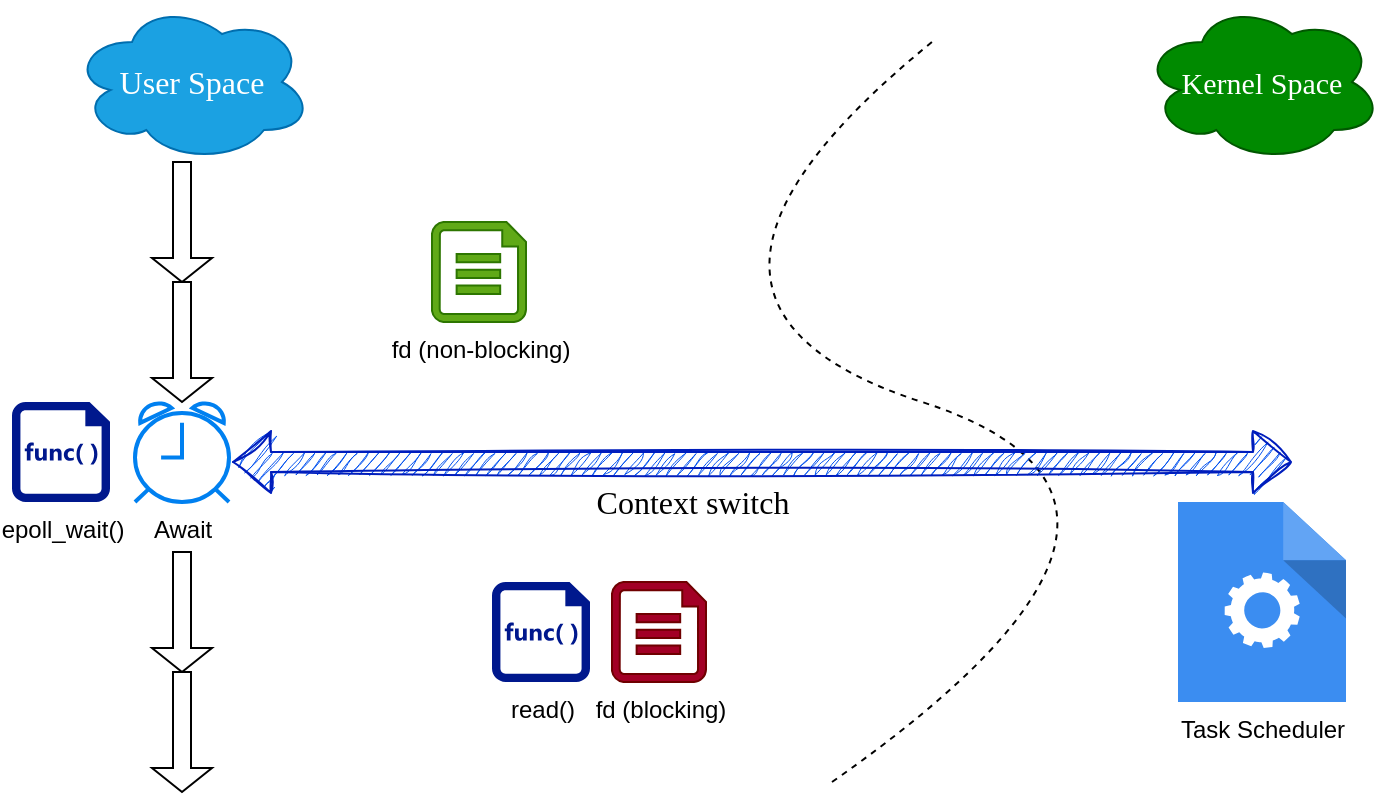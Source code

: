 <mxfile version="22.0.1" type="github">
  <diagram name="Страница — 1" id="2akmCmswBYaH-hYkbJDB">
    <mxGraphModel dx="1242" dy="827" grid="1" gridSize="10" guides="1" tooltips="1" connect="1" arrows="1" fold="1" page="1" pageScale="1" pageWidth="827" pageHeight="1169" math="0" shadow="0">
      <root>
        <mxCell id="0" />
        <mxCell id="1" parent="0" />
        <mxCell id="5zw2GnavkDldZlJO5iQt-5" value="epoll_wait()" style="sketch=0;aspect=fixed;pointerEvents=1;shadow=0;dashed=0;html=1;strokeColor=none;labelPosition=center;verticalLabelPosition=bottom;verticalAlign=top;align=center;fillColor=#00188D;shape=mxgraph.mscae.enterprise.code_file" vertex="1" parent="1">
          <mxGeometry x="60" y="330" width="49" height="50" as="geometry" />
        </mxCell>
        <mxCell id="5zw2GnavkDldZlJO5iQt-6" value="fd (blocking)" style="aspect=fixed;pointerEvents=1;shadow=0;dashed=0;html=1;strokeColor=#6F0000;labelPosition=center;verticalLabelPosition=bottom;verticalAlign=top;align=center;fillColor=#a20025;shape=mxgraph.azure.file;fontColor=#000000;" vertex="1" parent="1">
          <mxGeometry x="360" y="420" width="47" height="50" as="geometry" />
        </mxCell>
        <mxCell id="5zw2GnavkDldZlJO5iQt-7" value="fd (non-blocking)" style="aspect=fixed;pointerEvents=1;shadow=0;dashed=0;html=1;strokeColor=#2D7600;labelPosition=center;verticalLabelPosition=bottom;verticalAlign=top;align=center;fillColor=#60a917;shape=mxgraph.azure.file;fontColor=#000000;" vertex="1" parent="1">
          <mxGeometry x="270" y="240" width="47" height="50" as="geometry" />
        </mxCell>
        <mxCell id="5zw2GnavkDldZlJO5iQt-8" value="read()" style="sketch=0;aspect=fixed;pointerEvents=1;shadow=0;dashed=0;html=1;strokeColor=none;labelPosition=center;verticalLabelPosition=bottom;verticalAlign=top;align=center;fillColor=#00188D;shape=mxgraph.mscae.enterprise.code_file" vertex="1" parent="1">
          <mxGeometry x="300" y="420" width="49" height="50" as="geometry" />
        </mxCell>
        <mxCell id="5zw2GnavkDldZlJO5iQt-12" value="" style="curved=1;endArrow=none;html=1;rounded=0;dashed=1;endFill=0;" edge="1" parent="1">
          <mxGeometry width="50" height="50" relative="1" as="geometry">
            <mxPoint x="470" y="520" as="sourcePoint" />
            <mxPoint x="520" y="150" as="targetPoint" />
            <Array as="points">
              <mxPoint x="670" y="380" />
              <mxPoint x="360" y="280" />
            </Array>
          </mxGeometry>
        </mxCell>
        <mxCell id="5zw2GnavkDldZlJO5iQt-15" value="" style="endArrow=classic;startArrow=classic;html=1;rounded=0;shape=flexArrow;fillColor=#0050ef;strokeColor=#001DBC;shadow=0;sketch=1;curveFitting=1;jiggle=2;" edge="1" parent="1">
          <mxGeometry width="50" height="50" relative="1" as="geometry">
            <mxPoint x="170" y="360" as="sourcePoint" />
            <mxPoint x="700" y="360" as="targetPoint" />
          </mxGeometry>
        </mxCell>
        <mxCell id="5zw2GnavkDldZlJO5iQt-16" value="Context switch" style="edgeLabel;html=1;align=center;verticalAlign=middle;resizable=0;points=[];fontSize=16;fontFamily=Lucida Console;" vertex="1" connectable="0" parent="5zw2GnavkDldZlJO5iQt-15">
          <mxGeometry x="0.358" y="1" relative="1" as="geometry">
            <mxPoint x="-130" y="21" as="offset" />
          </mxGeometry>
        </mxCell>
        <mxCell id="5zw2GnavkDldZlJO5iQt-17" value="Task Scheduler" style="sketch=0;html=1;aspect=fixed;strokeColor=none;shadow=0;fillColor=#3B8DF1;verticalAlign=top;labelPosition=center;verticalLabelPosition=bottom;shape=mxgraph.gcp2.process" vertex="1" parent="1">
          <mxGeometry x="643" y="380" width="84" height="100" as="geometry" />
        </mxCell>
        <mxCell id="5zw2GnavkDldZlJO5iQt-18" value="User Space" style="ellipse;shape=cloud;whiteSpace=wrap;html=1;fillColor=#1ba1e2;fontColor=#ffffff;strokeColor=#006EAF;fontFamily=Lucida Console;fontSize=16;" vertex="1" parent="1">
          <mxGeometry x="90" y="130" width="120" height="80" as="geometry" />
        </mxCell>
        <mxCell id="5zw2GnavkDldZlJO5iQt-19" value="Kernel Space" style="ellipse;shape=cloud;whiteSpace=wrap;html=1;fillColor=#008a00;fontColor=#ffffff;strokeColor=#005700;fontFamily=Lucida Console;fontSize=15;" vertex="1" parent="1">
          <mxGeometry x="625" y="130" width="120" height="80" as="geometry" />
        </mxCell>
        <mxCell id="5zw2GnavkDldZlJO5iQt-24" value="" style="shape=singleArrow;direction=south;whiteSpace=wrap;html=1;" vertex="1" parent="1">
          <mxGeometry x="130" y="210" width="30" height="60" as="geometry" />
        </mxCell>
        <mxCell id="5zw2GnavkDldZlJO5iQt-25" value="" style="shape=singleArrow;direction=south;whiteSpace=wrap;html=1;" vertex="1" parent="1">
          <mxGeometry x="130" y="270" width="30" height="60" as="geometry" />
        </mxCell>
        <mxCell id="5zw2GnavkDldZlJO5iQt-26" value="Await" style="html=1;verticalLabelPosition=bottom;align=center;labelBackgroundColor=#ffffff;verticalAlign=top;strokeWidth=2;strokeColor=#0080F0;shadow=0;dashed=0;shape=mxgraph.ios7.icons.alarm_clock;" vertex="1" parent="1">
          <mxGeometry x="121.5" y="330" width="47" height="50" as="geometry" />
        </mxCell>
        <mxCell id="5zw2GnavkDldZlJO5iQt-27" value="" style="shape=singleArrow;direction=south;whiteSpace=wrap;html=1;" vertex="1" parent="1">
          <mxGeometry x="130" y="405" width="30" height="60" as="geometry" />
        </mxCell>
        <mxCell id="5zw2GnavkDldZlJO5iQt-28" value="" style="shape=singleArrow;direction=south;whiteSpace=wrap;html=1;" vertex="1" parent="1">
          <mxGeometry x="130" y="465" width="30" height="60" as="geometry" />
        </mxCell>
      </root>
    </mxGraphModel>
  </diagram>
</mxfile>

